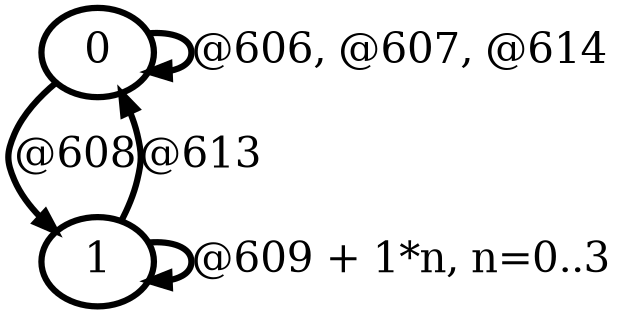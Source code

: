 digraph G {
        node [style=rounded, penwidth=3, fontsize=20, shape=oval];
        "0" -> "0" [label="@606, @607, @614", color=black,arrowsize=1,style=bold,penwidth=3,fontsize=20];
"0" -> "1" [label="@608", color=black,arrowsize=1,style=bold,penwidth=3,fontsize=20];
"1" -> "1" [label="@609 + 1*n, n=0..3", color=black,arrowsize=1,style=bold,penwidth=3,fontsize=20];
"1" -> "0" [label="@613", color=black,arrowsize=1,style=bold,penwidth=3,fontsize=20];
}
